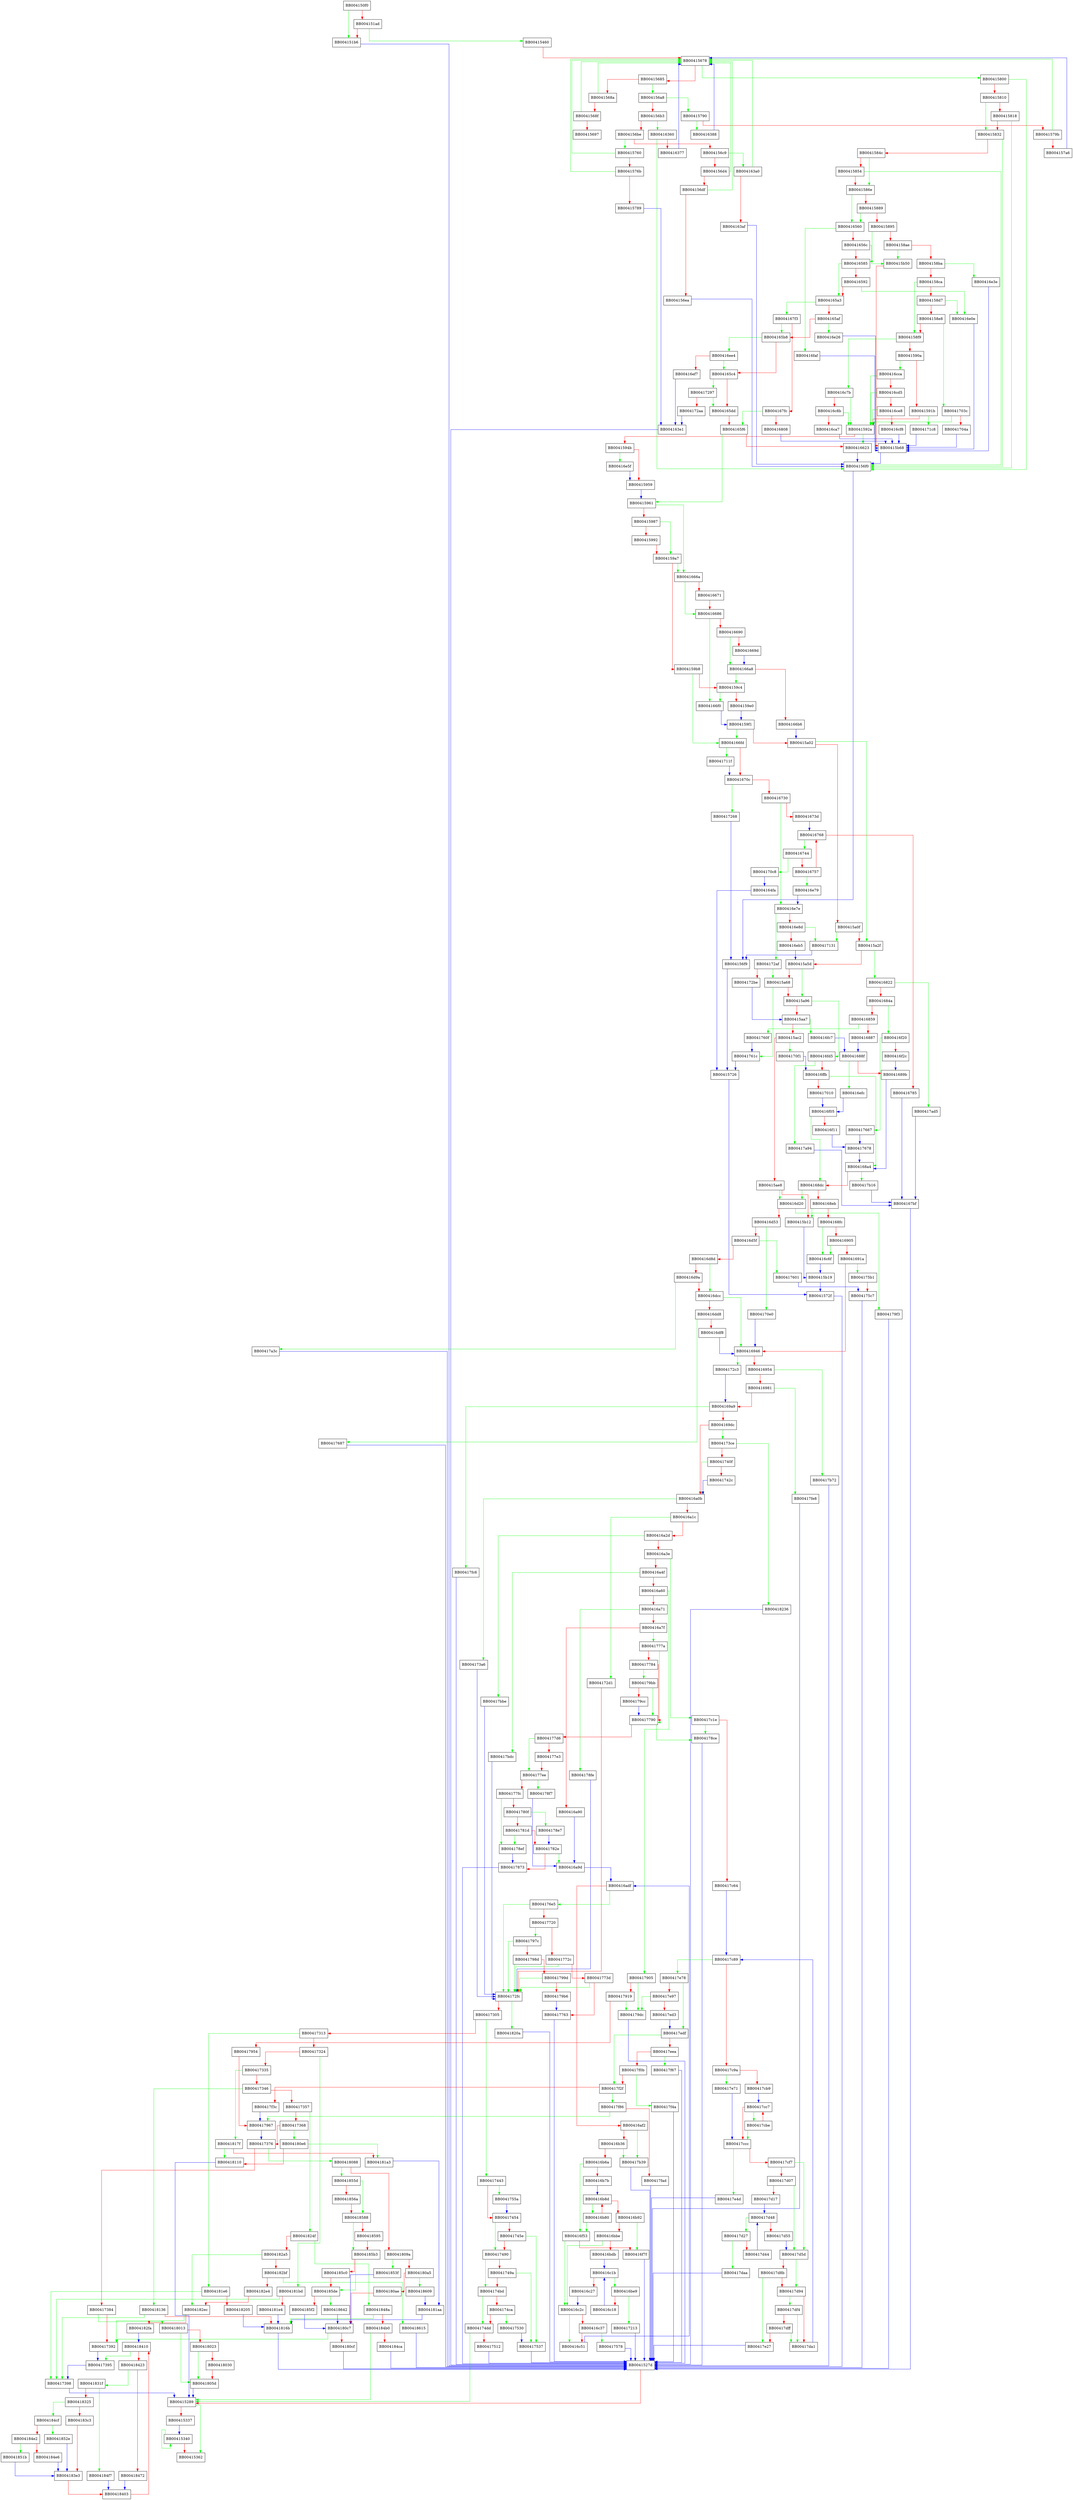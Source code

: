 digraph cms_main {
  node [shape="box"];
  graph [splines=ortho];
  BB004150f0 -> BB004151b6 [color="green"];
  BB004150f0 -> BB004151ad [color="red"];
  BB004151ad -> BB00415460 [color="green"];
  BB004151ad -> BB004151b6 [color="red"];
  BB004151b6 -> BB0041527d [color="blue"];
  BB0041527d -> BB00415289 [color="red"];
  BB00415289 -> BB00415362 [color="green"];
  BB00415289 -> BB00415337 [color="red"];
  BB00415337 -> BB00415340 [color="blue"];
  BB00415340 -> BB00415340 [color="green"];
  BB00415340 -> BB00415362 [color="red"];
  BB00415460 -> BB00415678 [color="red"];
  BB00415678 -> BB00415800 [color="green"];
  BB00415678 -> BB00415685 [color="red"];
  BB00415685 -> BB004156a8 [color="green"];
  BB00415685 -> BB0041568a [color="red"];
  BB0041568a -> BB00415678 [color="green"];
  BB0041568a -> BB0041568f [color="red"];
  BB0041568f -> BB00415678 [color="green"];
  BB0041568f -> BB00415697 [color="red"];
  BB004156a8 -> BB00415790 [color="green"];
  BB004156a8 -> BB004156b3 [color="red"];
  BB004156b3 -> BB00416360 [color="green"];
  BB004156b3 -> BB004156be [color="red"];
  BB004156be -> BB00415760 [color="green"];
  BB004156be -> BB004156c9 [color="red"];
  BB004156c9 -> BB004163a0 [color="green"];
  BB004156c9 -> BB004156d4 [color="red"];
  BB004156d4 -> BB00415678 [color="green"];
  BB004156d4 -> BB004156df [color="red"];
  BB004156df -> BB00415678 [color="green"];
  BB004156df -> BB004156ea [color="red"];
  BB004156ea -> BB004156f0 [color="blue"];
  BB004156f0 -> BB004156f9 [color="blue"];
  BB004156f9 -> BB00415726 [color="blue"];
  BB00415726 -> BB0041572f [color="blue"];
  BB0041572f -> BB0041527d [color="blue"];
  BB00415760 -> BB00415678 [color="green"];
  BB00415760 -> BB0041576b [color="red"];
  BB0041576b -> BB00415678 [color="green"];
  BB0041576b -> BB00415789 [color="red"];
  BB00415789 -> BB004163e1 [color="blue"];
  BB00415790 -> BB00416388 [color="green"];
  BB00415790 -> BB0041579b [color="red"];
  BB0041579b -> BB00415678 [color="green"];
  BB0041579b -> BB004157a6 [color="red"];
  BB004157a6 -> BB00415678 [color="blue"];
  BB00415800 -> BB004156f0 [color="green"];
  BB00415800 -> BB00415810 [color="red"];
  BB00415810 -> BB00415832 [color="green"];
  BB00415810 -> BB00415818 [color="red"];
  BB00415818 -> BB004156f0 [color="green"];
  BB00415818 -> BB00415832 [color="red"];
  BB00415832 -> BB004156f0 [color="green"];
  BB00415832 -> BB0041584c [color="red"];
  BB0041584c -> BB0041586e [color="green"];
  BB0041584c -> BB00415854 [color="red"];
  BB00415854 -> BB004156f0 [color="green"];
  BB00415854 -> BB0041586e [color="red"];
  BB0041586e -> BB00416560 [color="green"];
  BB0041586e -> BB00415889 [color="red"];
  BB00415889 -> BB00416560 [color="green"];
  BB00415889 -> BB00415895 [color="red"];
  BB00415895 -> BB00416585 [color="green"];
  BB00415895 -> BB004158ae [color="red"];
  BB004158ae -> BB00415b50 [color="green"];
  BB004158ae -> BB004158ba [color="red"];
  BB004158ba -> BB00416e3e [color="green"];
  BB004158ba -> BB004158ca [color="red"];
  BB004158ca -> BB004158f9 [color="green"];
  BB004158ca -> BB004158d7 [color="red"];
  BB004158d7 -> BB00416e0e [color="green"];
  BB004158d7 -> BB004158e8 [color="red"];
  BB004158e8 -> BB0041703c [color="green"];
  BB004158e8 -> BB004158f9 [color="red"];
  BB004158f9 -> BB00416c7b [color="green"];
  BB004158f9 -> BB0041590a [color="red"];
  BB0041590a -> BB00416cca [color="green"];
  BB0041590a -> BB0041591b [color="red"];
  BB0041591b -> BB004171c8 [color="green"];
  BB0041591b -> BB0041592a [color="red"];
  BB0041592a -> BB00416623 [color="green"];
  BB0041592a -> BB0041594b [color="red"];
  BB0041594b -> BB00416e5f [color="green"];
  BB0041594b -> BB00415959 [color="red"];
  BB00415959 -> BB00415961 [color="blue"];
  BB00415961 -> BB0041666a [color="green"];
  BB00415961 -> BB00415987 [color="red"];
  BB00415987 -> BB004159a7 [color="green"];
  BB00415987 -> BB00415992 [color="red"];
  BB00415992 -> BB004159a7 [color="red"];
  BB004159a7 -> BB0041666a [color="green"];
  BB004159a7 -> BB004159b8 [color="red"];
  BB004159b8 -> BB004166fd [color="green"];
  BB004159b8 -> BB004159c4 [color="red"];
  BB004159c4 -> BB004166f0 [color="green"];
  BB004159c4 -> BB004159e0 [color="red"];
  BB004159e0 -> BB004159f1 [color="blue"];
  BB004159f1 -> BB004166fd [color="green"];
  BB004159f1 -> BB00415a02 [color="red"];
  BB00415a02 -> BB00415a2f [color="green"];
  BB00415a02 -> BB00415a0f [color="red"];
  BB00415a0f -> BB00417131 [color="green"];
  BB00415a0f -> BB00415a2f [color="red"];
  BB00415a2f -> BB00416822 [color="green"];
  BB00415a2f -> BB00415a5d [color="red"];
  BB00415a5d -> BB00415a96 [color="green"];
  BB00415a5d -> BB00415a68 [color="red"];
  BB00415a68 -> BB0041761c [color="green"];
  BB00415a68 -> BB00415a96 [color="red"];
  BB00415a96 -> BB00416fd5 [color="green"];
  BB00415a96 -> BB00415aa7 [color="red"];
  BB00415aa7 -> BB00416fc7 [color="green"];
  BB00415aa7 -> BB00415ac2 [color="red"];
  BB00415ac2 -> BB004170f1 [color="green"];
  BB00415ac2 -> BB00415ae8 [color="red"];
  BB00415ae8 -> BB00416d20 [color="green"];
  BB00415ae8 -> BB00415b12 [color="red"];
  BB00415b12 -> BB00415b19 [color="blue"];
  BB00415b19 -> BB0041572f [color="blue"];
  BB00415b50 -> BB00415b68 [color="red"];
  BB00415b68 -> BB004156f0 [color="blue"];
  BB00416360 -> BB004156f0 [color="green"];
  BB00416360 -> BB00416377 [color="red"];
  BB00416377 -> BB00415678 [color="blue"];
  BB00416388 -> BB00415678 [color="blue"];
  BB004163a0 -> BB00415678 [color="green"];
  BB004163a0 -> BB004163af [color="red"];
  BB004163af -> BB004156f0 [color="blue"];
  BB004163e1 -> BB0041527d [color="blue"];
  BB004164fa -> BB00415726 [color="blue"];
  BB00416560 -> BB00416faf [color="green"];
  BB00416560 -> BB0041656c [color="red"];
  BB0041656c -> BB00415b50 [color="green"];
  BB0041656c -> BB00416585 [color="red"];
  BB00416585 -> BB004165a3 [color="green"];
  BB00416585 -> BB00416592 [color="red"];
  BB00416592 -> BB00416e0e [color="green"];
  BB00416592 -> BB004165a3 [color="red"];
  BB004165a3 -> BB004167f3 [color="green"];
  BB004165a3 -> BB004165af [color="red"];
  BB004165af -> BB00416e26 [color="green"];
  BB004165af -> BB004165b8 [color="red"];
  BB004165b8 -> BB00416ee4 [color="green"];
  BB004165b8 -> BB004165c4 [color="red"];
  BB004165c4 -> BB00417297 [color="green"];
  BB004165c4 -> BB004165dd [color="red"];
  BB004165dd -> BB004165f6 [color="red"];
  BB004165f6 -> BB00415961 [color="green"];
  BB004165f6 -> BB00416623 [color="red"];
  BB00416623 -> BB004156f0 [color="blue"];
  BB0041666a -> BB00416686 [color="green"];
  BB0041666a -> BB00416671 [color="red"];
  BB00416671 -> BB00416686 [color="red"];
  BB00416686 -> BB004166f0 [color="green"];
  BB00416686 -> BB00416690 [color="red"];
  BB00416690 -> BB004166a8 [color="green"];
  BB00416690 -> BB0041669d [color="red"];
  BB0041669d -> BB004166a8 [color="blue"];
  BB004166a8 -> BB004159c4 [color="green"];
  BB004166a8 -> BB004166b6 [color="red"];
  BB004166b6 -> BB00415a02 [color="blue"];
  BB004166f0 -> BB004159f1 [color="blue"];
  BB004166fd -> BB0041711f [color="green"];
  BB004166fd -> BB0041670c [color="red"];
  BB0041670c -> BB00417268 [color="green"];
  BB0041670c -> BB00416730 [color="red"];
  BB00416730 -> BB00416e7e [color="green"];
  BB00416730 -> BB0041673d [color="red"];
  BB0041673d -> BB00416768 [color="blue"];
  BB00416744 -> BB004170c8 [color="green"];
  BB00416744 -> BB00416757 [color="red"];
  BB00416757 -> BB00416e79 [color="green"];
  BB00416757 -> BB00416768 [color="red"];
  BB00416768 -> BB00416744 [color="green"];
  BB00416768 -> BB00416785 [color="red"];
  BB00416785 -> BB004167bf [color="blue"];
  BB004167bf -> BB0041527d [color="blue"];
  BB004167f3 -> BB004165b8 [color="green"];
  BB004167f3 -> BB004167fc [color="red"];
  BB004167fc -> BB004165f6 [color="green"];
  BB004167fc -> BB00416808 [color="red"];
  BB00416808 -> BB00415b68 [color="blue"];
  BB00416822 -> BB00417ad5 [color="green"];
  BB00416822 -> BB0041684a [color="red"];
  BB0041684a -> BB00416f20 [color="green"];
  BB0041684a -> BB00416859 [color="red"];
  BB00416859 -> BB0041760f [color="green"];
  BB00416859 -> BB00416887 [color="red"];
  BB00416887 -> BB0041688f [color="blue"];
  BB0041688f -> BB00416efc [color="green"];
  BB0041688f -> BB0041689b [color="red"];
  BB0041689b -> BB004168a4 [color="blue"];
  BB004168a4 -> BB00417b16 [color="green"];
  BB004168a4 -> BB004168dc [color="red"];
  BB004168dc -> BB00416d20 [color="green"];
  BB004168dc -> BB004168eb [color="red"];
  BB004168eb -> BB00415b12 [color="green"];
  BB004168eb -> BB004168fc [color="red"];
  BB004168fc -> BB00416c6f [color="green"];
  BB004168fc -> BB00416905 [color="red"];
  BB00416905 -> BB00416c6f [color="green"];
  BB00416905 -> BB0041691a [color="red"];
  BB0041691a -> BB004175b1 [color="green"];
  BB0041691a -> BB00416946 [color="red"];
  BB00416946 -> BB004172c3 [color="green"];
  BB00416946 -> BB00416954 [color="red"];
  BB00416954 -> BB00417b72 [color="green"];
  BB00416954 -> BB00416981 [color="red"];
  BB00416981 -> BB00417fe8 [color="green"];
  BB00416981 -> BB004169a9 [color="red"];
  BB004169a9 -> BB00417fc6 [color="green"];
  BB004169a9 -> BB004169dc [color="red"];
  BB004169dc -> BB004173ce [color="green"];
  BB004169dc -> BB00416a0b [color="red"];
  BB00416a0b -> BB004173a6 [color="green"];
  BB00416a0b -> BB00416a1c [color="red"];
  BB00416a1c -> BB004172d1 [color="green"];
  BB00416a1c -> BB00416a2d [color="red"];
  BB00416a2d -> BB00417bbe [color="green"];
  BB00416a2d -> BB00416a3e [color="red"];
  BB00416a3e -> BB00417c1e [color="green"];
  BB00416a3e -> BB00416a4f [color="red"];
  BB00416a4f -> BB00417bdc [color="green"];
  BB00416a4f -> BB00416a60 [color="red"];
  BB00416a60 -> BB00417905 [color="green"];
  BB00416a60 -> BB00416a71 [color="red"];
  BB00416a71 -> BB004178fe [color="green"];
  BB00416a71 -> BB00416a7f [color="red"];
  BB00416a7f -> BB0041777a [color="green"];
  BB00416a7f -> BB00416a90 [color="red"];
  BB00416a90 -> BB00416a9d [color="blue"];
  BB00416a9d -> BB00416adf [color="blue"];
  BB00416adf -> BB004176e5 [color="green"];
  BB00416adf -> BB00416af2 [color="red"];
  BB00416af2 -> BB00417b39 [color="green"];
  BB00416af2 -> BB00416b36 [color="red"];
  BB00416b36 -> BB00417b39 [color="green"];
  BB00416b36 -> BB00416b6a [color="red"];
  BB00416b6a -> BB00416f53 [color="green"];
  BB00416b6a -> BB00416b7b [color="red"];
  BB00416b7b -> BB00416b8d [color="blue"];
  BB00416b80 -> BB00416f53 [color="green"];
  BB00416b80 -> BB00416b8d [color="red"];
  BB00416b8d -> BB00416b80 [color="green"];
  BB00416b8d -> BB00416b92 [color="red"];
  BB00416b92 -> BB00416f7f [color="green"];
  BB00416b92 -> BB00416bbe [color="red"];
  BB00416bbe -> BB00416c2c [color="green"];
  BB00416bbe -> BB00416bdb [color="red"];
  BB00416bdb -> BB00416c1b [color="blue"];
  BB00416be9 -> BB00417213 [color="green"];
  BB00416be9 -> BB00416c18 [color="red"];
  BB00416c18 -> BB00416c1b [color="blue"];
  BB00416c1b -> BB00416be9 [color="green"];
  BB00416c1b -> BB00416c27 [color="red"];
  BB00416c27 -> BB00416c2c [color="blue"];
  BB00416c2c -> BB00416c51 [color="green"];
  BB00416c2c -> BB00416c37 [color="red"];
  BB00416c37 -> BB00417578 [color="green"];
  BB00416c37 -> BB00416c51 [color="red"];
  BB00416c51 -> BB00416adf [color="blue"];
  BB00416c6f -> BB00415b19 [color="blue"];
  BB00416c7b -> BB0041592a [color="green"];
  BB00416c7b -> BB00416c8b [color="red"];
  BB00416c8b -> BB0041592a [color="green"];
  BB00416c8b -> BB00416ca7 [color="red"];
  BB00416ca7 -> BB00415b68 [color="blue"];
  BB00416cca -> BB0041592a [color="green"];
  BB00416cca -> BB00416cd5 [color="red"];
  BB00416cd5 -> BB0041592a [color="green"];
  BB00416cd5 -> BB00416ce8 [color="red"];
  BB00416ce8 -> BB0041592a [color="green"];
  BB00416ce8 -> BB00416cf8 [color="red"];
  BB00416cf8 -> BB00415b68 [color="blue"];
  BB00416d20 -> BB004179f3 [color="green"];
  BB00416d20 -> BB00416d53 [color="red"];
  BB00416d53 -> BB004170e0 [color="green"];
  BB00416d53 -> BB00416d5f [color="red"];
  BB00416d5f -> BB00417601 [color="green"];
  BB00416d5f -> BB00416d8d [color="red"];
  BB00416d8d -> BB00416dcc [color="green"];
  BB00416d8d -> BB00416d9a [color="red"];
  BB00416d9a -> BB00417a3c [color="green"];
  BB00416d9a -> BB00416dcc [color="red"];
  BB00416dcc -> BB00416946 [color="green"];
  BB00416dcc -> BB00416dd8 [color="red"];
  BB00416dd8 -> BB00417687 [color="green"];
  BB00416dd8 -> BB00416df8 [color="red"];
  BB00416df8 -> BB00416946 [color="blue"];
  BB00416e0e -> BB00415b68 [color="blue"];
  BB00416e26 -> BB00415b68 [color="blue"];
  BB00416e3e -> BB00415b68 [color="blue"];
  BB00416e5f -> BB00415959 [color="blue"];
  BB00416e79 -> BB00416e7e [color="blue"];
  BB00416e7e -> BB004172af [color="green"];
  BB00416e7e -> BB00416e8d [color="red"];
  BB00416e8d -> BB00417131 [color="green"];
  BB00416e8d -> BB00416eb5 [color="red"];
  BB00416eb5 -> BB00415a5d [color="blue"];
  BB00416ee4 -> BB004165c4 [color="green"];
  BB00416ee4 -> BB00416ef7 [color="red"];
  BB00416ef7 -> BB004163e1 [color="blue"];
  BB00416efc -> BB00416f05 [color="blue"];
  BB00416f05 -> BB004168dc [color="green"];
  BB00416f05 -> BB00416f11 [color="red"];
  BB00416f11 -> BB00417678 [color="blue"];
  BB00416f20 -> BB00417667 [color="green"];
  BB00416f20 -> BB00416f2c [color="red"];
  BB00416f2c -> BB0041689b [color="blue"];
  BB00416f53 -> BB00416c2c [color="green"];
  BB00416f53 -> BB00416f7f [color="red"];
  BB00416f7f -> BB0041527d [color="blue"];
  BB00416faf -> BB00415b68 [color="blue"];
  BB00416fc7 -> BB0041688f [color="blue"];
  BB00416fd5 -> BB00417a94 [color="green"];
  BB00416fd5 -> BB00416ffb [color="red"];
  BB00416ffb -> BB004168a4 [color="green"];
  BB00416ffb -> BB00417010 [color="red"];
  BB00417010 -> BB00416f05 [color="blue"];
  BB0041703c -> BB0041592a [color="green"];
  BB0041703c -> BB0041704a [color="red"];
  BB0041704a -> BB00415b68 [color="blue"];
  BB004170c8 -> BB004164fa [color="blue"];
  BB004170e0 -> BB00416946 [color="blue"];
  BB004170f1 -> BB00416ffb [color="blue"];
  BB0041711f -> BB0041670c [color="blue"];
  BB00417131 -> BB004156f9 [color="blue"];
  BB004171c8 -> BB00415b68 [color="blue"];
  BB00417213 -> BB0041527d [color="blue"];
  BB00417268 -> BB004156f9 [color="blue"];
  BB00417297 -> BB004165dd [color="green"];
  BB00417297 -> BB004172aa [color="red"];
  BB004172aa -> BB004163e1 [color="blue"];
  BB004172af -> BB00415a68 [color="green"];
  BB004172af -> BB004172be [color="red"];
  BB004172be -> BB00415aa7 [color="blue"];
  BB004172c3 -> BB004169a9 [color="blue"];
  BB004172d1 -> BB004172fc [color="red"];
  BB004172fc -> BB0041820a [color="green"];
  BB004172fc -> BB00417305 [color="red"];
  BB00417305 -> BB00417443 [color="green"];
  BB00417305 -> BB00417313 [color="red"];
  BB00417313 -> BB004181e6 [color="green"];
  BB00417313 -> BB00417324 [color="red"];
  BB00417324 -> BB004181bd [color="green"];
  BB00417324 -> BB00417335 [color="red"];
  BB00417335 -> BB0041817f [color="green"];
  BB00417335 -> BB00417346 [color="red"];
  BB00417346 -> BB00418136 [color="green"];
  BB00417346 -> BB00417357 [color="red"];
  BB00417357 -> BB0041824f [color="green"];
  BB00417357 -> BB00417368 [color="red"];
  BB00417368 -> BB004180e6 [color="green"];
  BB00417368 -> BB00417376 [color="red"];
  BB00417376 -> BB00418088 [color="green"];
  BB00417376 -> BB00417384 [color="red"];
  BB00417384 -> BB00418013 [color="green"];
  BB00417384 -> BB00417392 [color="red"];
  BB00417392 -> BB00417395 [color="blue"];
  BB00417395 -> BB00417398 [color="blue"];
  BB00417398 -> BB00415289 [color="blue"];
  BB004173a6 -> BB004172fc [color="blue"];
  BB004173ce -> BB00418236 [color="green"];
  BB004173ce -> BB0041740f [color="red"];
  BB0041740f -> BB00416a0b [color="green"];
  BB0041740f -> BB0041742c [color="red"];
  BB0041742c -> BB00416a0b [color="blue"];
  BB00417443 -> BB0041755a [color="green"];
  BB00417443 -> BB00417454 [color="red"];
  BB00417454 -> BB00417490 [color="green"];
  BB00417454 -> BB0041745e [color="red"];
  BB0041745e -> BB00417537 [color="green"];
  BB0041745e -> BB00417490 [color="red"];
  BB00417490 -> BB004174bd [color="green"];
  BB00417490 -> BB0041749a [color="red"];
  BB0041749a -> BB00417537 [color="green"];
  BB0041749a -> BB004174bd [color="red"];
  BB004174bd -> BB004174dd [color="green"];
  BB004174bd -> BB004174ca [color="red"];
  BB004174ca -> BB00417530 [color="green"];
  BB004174ca -> BB004174dd [color="red"];
  BB004174dd -> BB00415289 [color="green"];
  BB004174dd -> BB00417512 [color="red"];
  BB00417512 -> BB0041527d [color="blue"];
  BB00417530 -> BB00417537 [color="blue"];
  BB00417537 -> BB0041527d [color="blue"];
  BB0041755a -> BB00417454 [color="blue"];
  BB00417578 -> BB0041527d [color="blue"];
  BB004175b1 -> BB004175c7 [color="red"];
  BB004175c7 -> BB0041527d [color="blue"];
  BB00417601 -> BB004175c7 [color="blue"];
  BB0041760f -> BB0041761c [color="blue"];
  BB0041761c -> BB00415726 [color="blue"];
  BB00417667 -> BB00417678 [color="blue"];
  BB00417678 -> BB004168a4 [color="blue"];
  BB00417687 -> BB0041527d [color="blue"];
  BB004176e5 -> BB004172fc [color="green"];
  BB004176e5 -> BB00417720 [color="red"];
  BB00417720 -> BB0041797c [color="green"];
  BB00417720 -> BB0041772c [color="red"];
  BB0041772c -> BB004172fc [color="green"];
  BB0041772c -> BB0041773d [color="red"];
  BB0041773d -> BB004172fc [color="green"];
  BB0041773d -> BB00417763 [color="red"];
  BB00417763 -> BB0041527d [color="blue"];
  BB0041777a -> BB00417790 [color="green"];
  BB0041777a -> BB00417784 [color="red"];
  BB00417784 -> BB004179bb [color="green"];
  BB00417784 -> BB00417790 [color="red"];
  BB00417790 -> BB004178ce [color="green"];
  BB00417790 -> BB004177d6 [color="red"];
  BB004177d6 -> BB004177ee [color="green"];
  BB004177d6 -> BB004177e3 [color="red"];
  BB004177e3 -> BB004177ee [color="red"];
  BB004177ee -> BB004178f7 [color="green"];
  BB004177ee -> BB004177fc [color="red"];
  BB004177fc -> BB004178ef [color="green"];
  BB004177fc -> BB0041780f [color="red"];
  BB0041780f -> BB004178e7 [color="green"];
  BB0041780f -> BB0041781d [color="red"];
  BB0041781d -> BB004178ef [color="green"];
  BB0041781d -> BB0041782e [color="red"];
  BB0041782e -> BB00416a9d [color="green"];
  BB0041782e -> BB00417873 [color="red"];
  BB00417873 -> BB0041527d [color="blue"];
  BB004178ce -> BB0041527d [color="blue"];
  BB004178e7 -> BB0041782e [color="blue"];
  BB004178ef -> BB00417873 [color="blue"];
  BB004178f7 -> BB00416a9d [color="blue"];
  BB004178fe -> BB004172fc [color="blue"];
  BB00417905 -> BB004179dc [color="green"];
  BB00417905 -> BB00417919 [color="red"];
  BB00417919 -> BB004179dc [color="green"];
  BB00417919 -> BB00417954 [color="red"];
  BB00417954 -> BB00417967 [color="red"];
  BB00417967 -> BB00417376 [color="blue"];
  BB0041797c -> BB004172fc [color="green"];
  BB0041797c -> BB0041798d [color="red"];
  BB0041798d -> BB004172fc [color="green"];
  BB0041798d -> BB0041799d [color="red"];
  BB0041799d -> BB004172fc [color="green"];
  BB0041799d -> BB004179b6 [color="red"];
  BB004179b6 -> BB00417763 [color="blue"];
  BB004179bb -> BB00417790 [color="green"];
  BB004179bb -> BB004179cc [color="red"];
  BB004179cc -> BB00417790 [color="blue"];
  BB004179dc -> BB0041527d [color="blue"];
  BB004179f3 -> BB0041527d [color="blue"];
  BB00417a3c -> BB0041527d [color="blue"];
  BB00417a94 -> BB004167bf [color="blue"];
  BB00417ad5 -> BB004167bf [color="blue"];
  BB00417b16 -> BB004167bf [color="blue"];
  BB00417b39 -> BB0041527d [color="blue"];
  BB00417b72 -> BB0041527d [color="blue"];
  BB00417bbe -> BB004172fc [color="blue"];
  BB00417bdc -> BB004172fc [color="blue"];
  BB00417c1e -> BB004178ce [color="green"];
  BB00417c1e -> BB00417c64 [color="red"];
  BB00417c64 -> BB00417c89 [color="blue"];
  BB00417c89 -> BB00417e78 [color="green"];
  BB00417c89 -> BB00417c9a [color="red"];
  BB00417c9a -> BB00417e71 [color="green"];
  BB00417c9a -> BB00417cb9 [color="red"];
  BB00417cb9 -> BB00417cc7 [color="blue"];
  BB00417cbe -> BB00417ccc [color="green"];
  BB00417cbe -> BB00417cc7 [color="red"];
  BB00417cc7 -> BB00417cbe [color="green"];
  BB00417cc7 -> BB00417ccc [color="red"];
  BB00417ccc -> BB00417e4d [color="green"];
  BB00417ccc -> BB00417cf7 [color="red"];
  BB00417cf7 -> BB00417d5d [color="green"];
  BB00417cf7 -> BB00417d07 [color="red"];
  BB00417d07 -> BB00417d5d [color="green"];
  BB00417d07 -> BB00417d17 [color="red"];
  BB00417d17 -> BB00417d48 [color="blue"];
  BB00417d27 -> BB00417daa [color="green"];
  BB00417d27 -> BB00417d44 [color="red"];
  BB00417d44 -> BB00417d48 [color="blue"];
  BB00417d48 -> BB00417d27 [color="green"];
  BB00417d48 -> BB00417d55 [color="red"];
  BB00417d55 -> BB00417d5d [color="blue"];
  BB00417d5d -> BB00417d94 [color="green"];
  BB00417d5d -> BB00417d8b [color="red"];
  BB00417d8b -> BB00417e27 [color="green"];
  BB00417d8b -> BB00417d94 [color="red"];
  BB00417d94 -> BB00417df4 [color="green"];
  BB00417d94 -> BB00417da1 [color="red"];
  BB00417da1 -> BB00417c89 [color="blue"];
  BB00417daa -> BB0041527d [color="blue"];
  BB00417df4 -> BB00417da1 [color="green"];
  BB00417df4 -> BB00417dff [color="red"];
  BB00417dff -> BB00417da1 [color="green"];
  BB00417dff -> BB00417e27 [color="red"];
  BB00417e27 -> BB0041527d [color="blue"];
  BB00417e4d -> BB0041527d [color="blue"];
  BB00417e71 -> BB00417ccc [color="blue"];
  BB00417e78 -> BB00417edf [color="green"];
  BB00417e78 -> BB00417e97 [color="red"];
  BB00417e97 -> BB004179dc [color="green"];
  BB00417e97 -> BB00417ed3 [color="red"];
  BB00417ed3 -> BB00417edf [color="blue"];
  BB00417edf -> BB00417f2f [color="green"];
  BB00417edf -> BB00417eea [color="red"];
  BB00417eea -> BB00417f67 [color="green"];
  BB00417eea -> BB00417f0b [color="red"];
  BB00417f0b -> BB00417f4a [color="green"];
  BB00417f0b -> BB00417f2f [color="red"];
  BB00417f2f -> BB00417f86 [color="green"];
  BB00417f2f -> BB00417f3c [color="red"];
  BB00417f3c -> BB00417967 [color="blue"];
  BB00417f4a -> BB0041527d [color="blue"];
  BB00417f67 -> BB0041527d [color="blue"];
  BB00417f86 -> BB00417967 [color="green"];
  BB00417f86 -> BB00417fad [color="red"];
  BB00417fad -> BB0041527d [color="blue"];
  BB00417fc6 -> BB0041527d [color="blue"];
  BB00417fe8 -> BB0041527d [color="blue"];
  BB00418013 -> BB0041805d [color="green"];
  BB00418013 -> BB00418023 [color="red"];
  BB00418023 -> BB0041805d [color="green"];
  BB00418023 -> BB00418030 [color="red"];
  BB00418030 -> BB0041805d [color="red"];
  BB0041805d -> BB00415289 [color="blue"];
  BB00418088 -> BB0041855d [color="green"];
  BB00418088 -> BB0041809a [color="red"];
  BB0041809a -> BB0041853f [color="green"];
  BB0041809a -> BB004180a5 [color="red"];
  BB004180a5 -> BB00418609 [color="green"];
  BB004180a5 -> BB004180ae [color="red"];
  BB004180ae -> BB004180c7 [color="red"];
  BB004180c7 -> BB00417392 [color="green"];
  BB004180c7 -> BB004180cf [color="red"];
  BB004180cf -> BB0041527d [color="blue"];
  BB004180e6 -> BB004181a3 [color="green"];
  BB004180e6 -> BB00418110 [color="red"];
  BB00418110 -> BB00415289 [color="blue"];
  BB00418136 -> BB00417398 [color="green"];
  BB00418136 -> BB0041816b [color="red"];
  BB0041816b -> BB0041527d [color="blue"];
  BB0041817f -> BB00418110 [color="green"];
  BB0041817f -> BB004181a3 [color="red"];
  BB004181a3 -> BB004181aa [color="blue"];
  BB004181aa -> BB0041816b [color="blue"];
  BB004181bd -> BB00417398 [color="green"];
  BB004181bd -> BB004181e4 [color="red"];
  BB004181e4 -> BB0041816b [color="blue"];
  BB004181e6 -> BB00417398 [color="green"];
  BB004181e6 -> BB00418205 [color="red"];
  BB00418205 -> BB0041816b [color="blue"];
  BB0041820a -> BB0041527d [color="blue"];
  BB00418236 -> BB0041527d [color="blue"];
  BB0041824f -> BB0041848a [color="green"];
  BB0041824f -> BB004182a5 [color="red"];
  BB004182a5 -> BB004182ec [color="green"];
  BB004182a5 -> BB004182bf [color="red"];
  BB004182bf -> BB00418615 [color="green"];
  BB004182bf -> BB004182e4 [color="red"];
  BB004182e4 -> BB004182ec [color="red"];
  BB004182ec -> BB00417392 [color="green"];
  BB004182ec -> BB004182fa [color="red"];
  BB004182fa -> BB00418410 [color="blue"];
  BB0041831f -> BB004184f7 [color="green"];
  BB0041831f -> BB00418325 [color="red"];
  BB00418325 -> BB004184cf [color="green"];
  BB00418325 -> BB004183c3 [color="red"];
  BB004183c3 -> BB004183e3 [color="red"];
  BB004183e3 -> BB00418403 [color="red"];
  BB00418403 -> BB00418410 [color="red"];
  BB00418410 -> BB00417395 [color="green"];
  BB00418410 -> BB00418423 [color="red"];
  BB00418423 -> BB0041831f [color="green"];
  BB00418423 -> BB00418472 [color="red"];
  BB00418472 -> BB00418403 [color="blue"];
  BB0041848a -> BB0041816b [color="green"];
  BB0041848a -> BB004184b0 [color="red"];
  BB004184b0 -> BB00415289 [color="green"];
  BB004184b0 -> BB004184ca [color="red"];
  BB004184ca -> BB0041527d [color="blue"];
  BB004184cf -> BB0041852e [color="green"];
  BB004184cf -> BB004184e2 [color="red"];
  BB004184e2 -> BB0041851b [color="green"];
  BB004184e2 -> BB004184e6 [color="red"];
  BB004184e6 -> BB004183e3 [color="blue"];
  BB004184f7 -> BB00418403 [color="blue"];
  BB0041851b -> BB004183e3 [color="blue"];
  BB0041852e -> BB004183e3 [color="blue"];
  BB0041853f -> BB004180c7 [color="blue"];
  BB0041855d -> BB00418588 [color="green"];
  BB0041855d -> BB0041856a [color="red"];
  BB0041856a -> BB00418588 [color="red"];
  BB00418588 -> BB004185b3 [color="green"];
  BB00418588 -> BB00418595 [color="red"];
  BB00418595 -> BB004185b3 [color="red"];
  BB004185b3 -> BB004185de [color="green"];
  BB004185b3 -> BB004185c0 [color="red"];
  BB004185c0 -> BB004185de [color="red"];
  BB004185de -> BB00418642 [color="green"];
  BB004185de -> BB004185f2 [color="red"];
  BB004185f2 -> BB004180c7 [color="blue"];
  BB00418609 -> BB004181aa [color="blue"];
  BB00418615 -> BB0041527d [color="blue"];
  BB00418642 -> BB004180c7 [color="blue"];
}